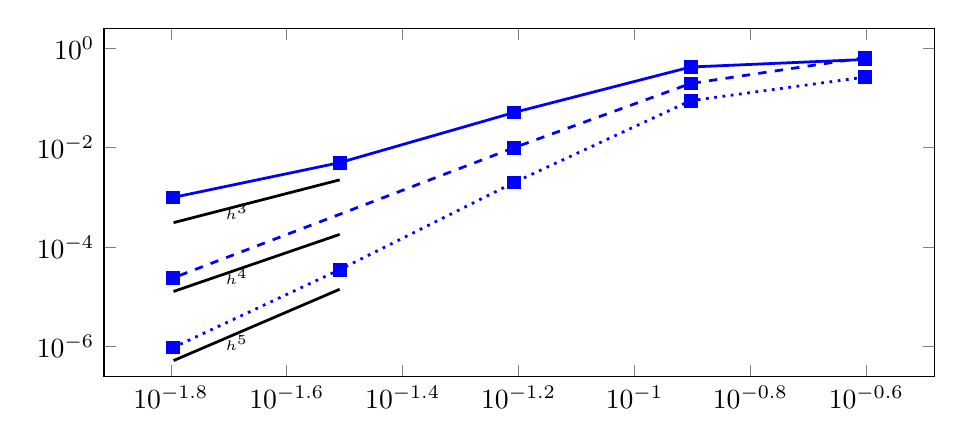 \begin{tikzpicture}%
\begin{axis}[xmode=log,ymode=log,height=6cm,mark options={solid},width=1\textwidth]%
\addplot[mark=square*,color=blue,line width=1pt,solid] coordinates {%
(0.25,0.592)%
(0.125,0.418)%
(0.062,0.051)%
(0.031,0.005)%
(0.016,0.001)%
};%
%
%
\addplot[domain={0.031:0.016},forget plot,yshift=-0.2cm,line width=1pt,draw=black,samples=100]{156.902*x^3}node[right, pos=0.75] {\tiny{$h^3$}};%
%
%
\addplot[mark=square*,color=blue,line width=1pt,dashed] coordinates {%
(0.25,0.646)%
(0.125,0.195)%
(0.062,0.01)%
(0.031,0.0)%
(0.016,2.416e-05)%
};%
%
%
\addplot[domain={0.031:0.016},forget plot,yshift=-0.2cm,line width=1pt,draw=black,samples=100]{405.339*x^4}node[right, pos=0.75] {\tiny{$h^4$}};%
%
%
\addplot[mark=square*,color=blue,line width=1pt,dotted] coordinates {%
(0.25,0.262)%
(0.125,0.088)%
(0.062,0.002)%
(0.031,3.531e-05)%
(0.016,9.615e-07)%
};%
%
%
\addplot[domain={0.031:0.016},forget plot,yshift=-0.2cm,line width=1pt,draw=black,samples=100]{1032.382*x^5}node[right, pos=0.75] {\tiny{$h^5$}};%
%
%
\end{axis}%
\end{tikzpicture}%
